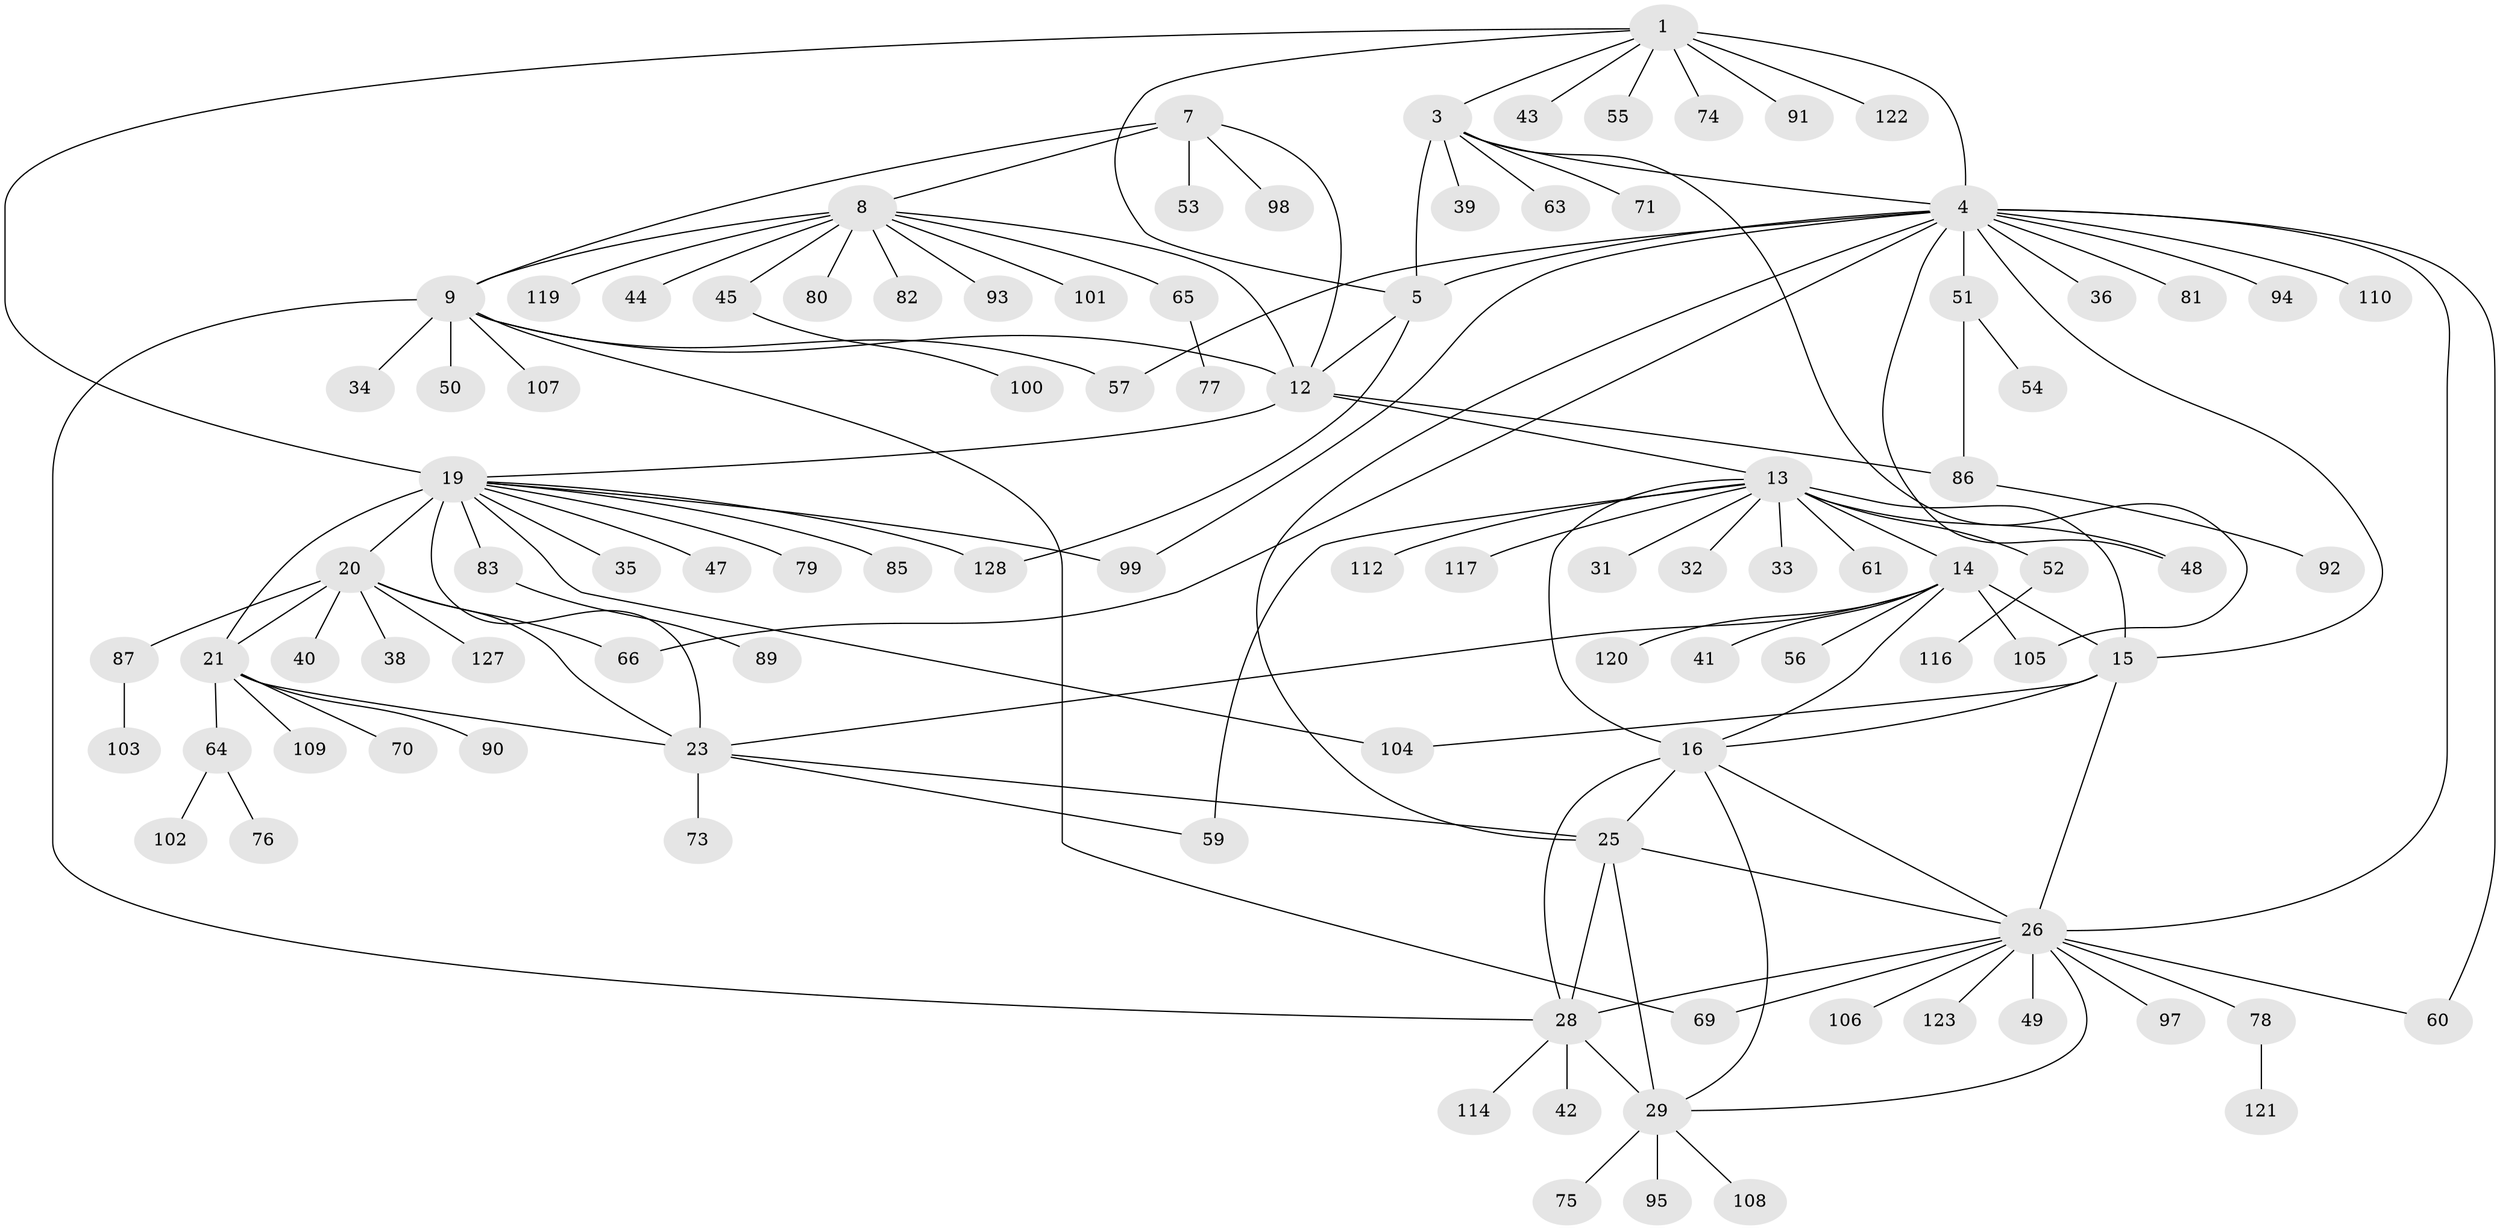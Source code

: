 // Generated by graph-tools (version 1.1) at 2025/52/02/27/25 19:52:16]
// undirected, 101 vertices, 137 edges
graph export_dot {
graph [start="1"]
  node [color=gray90,style=filled];
  1 [super="+2"];
  3 [super="+62"];
  4 [super="+6"];
  5 [super="+68"];
  7 [super="+124"];
  8 [super="+10"];
  9 [super="+11"];
  12 [super="+46"];
  13 [super="+17"];
  14 [super="+18"];
  15 [super="+72"];
  16 [super="+27"];
  19 [super="+22"];
  20 [super="+24"];
  21;
  23 [super="+96"];
  25 [super="+125"];
  26 [super="+88"];
  28 [super="+30"];
  29 [super="+37"];
  31;
  32 [super="+111"];
  33;
  34;
  35 [super="+58"];
  36;
  38;
  39;
  40;
  41;
  42 [super="+126"];
  43;
  44;
  45;
  47;
  48;
  49;
  50;
  51 [super="+129"];
  52 [super="+115"];
  53;
  54 [super="+118"];
  55;
  56;
  57;
  59;
  60;
  61;
  63;
  64 [super="+67"];
  65;
  66;
  69;
  70;
  71;
  73;
  74;
  75;
  76;
  77;
  78;
  79 [super="+84"];
  80;
  81;
  82;
  83;
  85;
  86;
  87;
  89;
  90;
  91;
  92;
  93;
  94;
  95;
  97;
  98;
  99;
  100;
  101;
  102;
  103;
  104;
  105 [super="+113"];
  106;
  107;
  108;
  109;
  110;
  112;
  114;
  116;
  117;
  119;
  120;
  121;
  122;
  123;
  127;
  128;
  1 -- 3 [weight=2];
  1 -- 4 [weight=4];
  1 -- 5 [weight=2];
  1 -- 91;
  1 -- 74;
  1 -- 43;
  1 -- 55;
  1 -- 122;
  1 -- 19;
  3 -- 4 [weight=2];
  3 -- 5;
  3 -- 39;
  3 -- 63;
  3 -- 71;
  3 -- 105;
  4 -- 5 [weight=2];
  4 -- 26;
  4 -- 48;
  4 -- 51;
  4 -- 57;
  4 -- 60;
  4 -- 66;
  4 -- 94;
  4 -- 99;
  4 -- 110;
  4 -- 36;
  4 -- 15;
  4 -- 81;
  4 -- 25;
  5 -- 12;
  5 -- 128;
  7 -- 8 [weight=2];
  7 -- 9 [weight=2];
  7 -- 12;
  7 -- 53;
  7 -- 98;
  8 -- 9 [weight=4];
  8 -- 12 [weight=2];
  8 -- 44;
  8 -- 45;
  8 -- 65;
  8 -- 80;
  8 -- 101;
  8 -- 82;
  8 -- 119;
  8 -- 93;
  9 -- 12 [weight=2];
  9 -- 57;
  9 -- 69;
  9 -- 34;
  9 -- 107;
  9 -- 50;
  9 -- 28;
  12 -- 19;
  12 -- 86;
  12 -- 13;
  13 -- 14 [weight=4];
  13 -- 15 [weight=2];
  13 -- 16 [weight=2];
  13 -- 32;
  13 -- 52;
  13 -- 33;
  13 -- 48;
  13 -- 112;
  13 -- 117;
  13 -- 59;
  13 -- 61;
  13 -- 31;
  14 -- 15 [weight=2];
  14 -- 16 [weight=2];
  14 -- 41;
  14 -- 56;
  14 -- 120;
  14 -- 23;
  14 -- 105;
  15 -- 16;
  15 -- 104;
  15 -- 26;
  16 -- 25;
  16 -- 26;
  16 -- 28 [weight=2];
  16 -- 29;
  19 -- 20 [weight=4];
  19 -- 21 [weight=2];
  19 -- 23 [weight=2];
  19 -- 47;
  19 -- 83;
  19 -- 104;
  19 -- 128;
  19 -- 35;
  19 -- 99;
  19 -- 79;
  19 -- 85;
  20 -- 21 [weight=2];
  20 -- 23 [weight=2];
  20 -- 40;
  20 -- 66;
  20 -- 38;
  20 -- 87;
  20 -- 127;
  21 -- 23;
  21 -- 64;
  21 -- 70;
  21 -- 90;
  21 -- 109;
  23 -- 25;
  23 -- 59;
  23 -- 73;
  25 -- 26;
  25 -- 28 [weight=2];
  25 -- 29;
  26 -- 28 [weight=2];
  26 -- 29;
  26 -- 49;
  26 -- 60;
  26 -- 69;
  26 -- 78;
  26 -- 123;
  26 -- 97;
  26 -- 106;
  28 -- 29 [weight=2];
  28 -- 114;
  28 -- 42;
  29 -- 75;
  29 -- 95;
  29 -- 108;
  45 -- 100;
  51 -- 54;
  51 -- 86;
  52 -- 116;
  64 -- 76;
  64 -- 102;
  65 -- 77;
  78 -- 121;
  83 -- 89;
  86 -- 92;
  87 -- 103;
}
